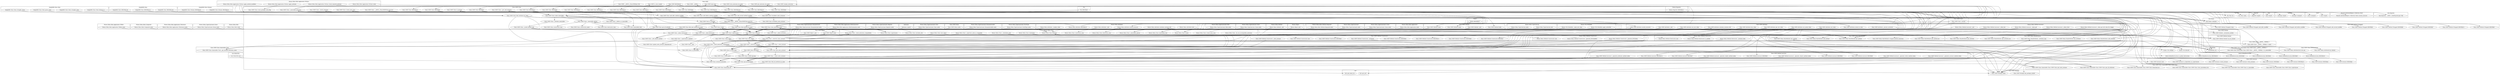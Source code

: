 digraph {
graph [overlap=false]
subgraph cluster_Class_MOP_Class_Immutable_Trait {
	label="Class::MOP::Class::Immutable::Trait";
	"Class::MOP::Class::Immutable::Trait::_get_mutable_metaclass_name";
}
subgraph cluster_Moose_Meta_Role_Application_ToRole {
	label="Moose::Meta::Role::Application::ToRole";
	"Moose::Meta::Role::Application::ToRole::meta";
}
subgraph cluster_Moose_Meta_Role_Composite {
	label="Moose::Meta::Role::Composite";
	"Moose::Meta::Role::Composite::meta";
}
subgraph cluster_MooseX_AttributeHelpers_Collection_Hash {
	label="MooseX::AttributeHelpers::Collection::Hash";
	"MooseX::AttributeHelpers::Collection::Hash::install_accessors";
}
subgraph cluster_Moose_Meta_Role_Application_ToInstance {
	label="Moose::Meta::Role::Application::ToInstance";
	"Moose::Meta::Role::Application::ToInstance::meta";
}
subgraph cluster_List_MoreUtils {
	label="List::MoreUtils";
	"List::MoreUtils::all";
}
subgraph cluster_Class_MOP_Module {
	label="Class::MOP::Module";
	"Class::MOP::Module::_instantiate_module";
}
subgraph cluster_warnings {
	label="warnings";
	"warnings::unimport";
	"warnings::import";
}
subgraph cluster_Moose_Exporter {
	label="Moose::Exporter";
	"Moose::Exporter::BEGIN@11";
}
subgraph cluster_Moose_Meta_TypeConstraint_Enum {
	label="Moose::Meta::TypeConstraint::Enum";
	"Moose::Meta::TypeConstraint::Enum::meta";
}
subgraph cluster_SimpleDB_Class_Item {
	label="SimpleDB::Class::Item";
	"SimpleDB::Class::Item::stringify_value";
	"SimpleDB::Class::Item::belongs_to";
	"SimpleDB::Class::Item::parse_value";
	"SimpleDB::Class::Item::stringify_values";
}
subgraph cluster_Class_MOP_Mixin_HasMethods {
	label="Class::MOP::Mixin::HasMethods";
	"Class::MOP::Mixin::HasMethods::has_method";
	"Class::MOP::Mixin::HasMethods::add_method";
	"Class::MOP::Mixin::HasMethods::get_method_list";
	"Class::MOP::Mixin::HasMethods::wrapped_method_metaclass";
	"Class::MOP::Mixin::HasMethods::get_method";
}
subgraph cluster_Moose_Meta_Role {
	label="Moose::Meta::Role";
	"Moose::Meta::Role::meta";
}
subgraph cluster_Class_MOP_Method_Inlined {
	label="Class::MOP::Method::Inlined";
	"Class::MOP::Method::Inlined::can_be_inlined";
}
subgraph cluster_Moose {
	label="Moose";
	"Moose::BEGIN@37";
}
subgraph cluster_Moose_Meta_TypeConstraint_Parameterized {
	label="Moose::Meta::TypeConstraint::Parameterized";
	"Moose::Meta::TypeConstraint::Parameterized::meta";
}
subgraph cluster_Moose_Util_MetaRole {
	label="Moose::Util::MetaRole";
	"Moose::Util::MetaRole::_make_new_class";
	"Moose::Util::MetaRole::apply_metaroles";
}
subgraph cluster_mro {
	label="mro";
	"mro::get_linear_isa";
	"mro::get_mro";
}
subgraph cluster_Moose_Meta_Role_Application_RoleSummation {
	label="Moose::Meta::Role::Application::RoleSummation";
	"Moose::Meta::Role::Application::RoleSummation::meta";
}
subgraph cluster_Moose_Meta_TypeConstraint_Registry {
	label="Moose::Meta::TypeConstraint::Registry";
	"Moose::Meta::TypeConstraint::Registry::meta";
}
subgraph cluster_Moose_Meta_Method_Constructor {
	label="Moose::Meta::Method::Constructor";
	"Moose::Meta::Method::Constructor::_generate_BUILDALL";
	"Moose::Meta::Method::Constructor::_generate_BUILDARGS";
	"Moose::Meta::Method::Constructor::new";
}
subgraph cluster_Try_Tiny {
	label="Try::Tiny";
	"Try::Tiny::catch";
	"Try::Tiny::try";
}
subgraph cluster_Sub_Name {
	label="Sub::Name";
	"Sub::Name::subname";
}
subgraph cluster_metaclass {
	label="metaclass";
	"metaclass::import";
}
subgraph cluster_Scalar_Util {
	label="Scalar::Util";
	"Scalar::Util::reftype";
	"Scalar::Util::blessed";
}
subgraph cluster_Moose_Meta_TypeConstraint_Class {
	label="Moose::Meta::TypeConstraint::Class";
	"Moose::Meta::TypeConstraint::Class::meta";
}
subgraph cluster_UNIVERSAL {
	label="UNIVERSAL";
	"UNIVERSAL::isa";
}
subgraph cluster_Class_MOP_Method_Wrapped {
	label="Class::MOP::Method::Wrapped";
	"Class::MOP::Method::Wrapped::BEGIN@14";
	"Class::MOP::Method::Wrapped::BEGIN@5";
	"Class::MOP::Method::Wrapped::add_around_modifier";
	"Class::MOP::Method::Wrapped::wrap";
	"Class::MOP::Method::Wrapped::BEGIN@8";
	"Class::MOP::Method::Wrapped::BEGIN@7";
	"Class::MOP::Method::Wrapped::BEGIN@4";
	"Class::MOP::Method::Wrapped::add_after_modifier";
	"Class::MOP::Method::Wrapped::add_before_modifier";
}
subgraph cluster_Moose_Meta_Class {
	label="Moose::Meta::Class";
	"Moose::Meta::Class::reinitialize";
	"Moose::Meta::Class::new_object";
	"Moose::Meta::Class::excludes_role";
	"Moose::Meta::Class::_immutable_options";
	"Moose::Meta::Class::immutable_trait";
	"Moose::Meta::Class::initialize";
	"Moose::Meta::Class::superclasses";
	"Moose::Meta::Class::_reinitialize_with";
	"Moose::Meta::Class::_superclass_meta_is_compatible";
	"Moose::Meta::Class::create";
	"Moose::Meta::Class::constructor_class";
	"Moose::Meta::Class::create_anon_class";
	"Moose::Meta::Class::_fix_one_incompatible_metaclass";
	"Moose::Meta::Class::destructor_class";
	"Moose::Meta::Class::_check_metaclass_compatibility";
}
subgraph cluster_Moose_Meta_Method_Destructor {
	label="Moose::Meta::Method::Destructor";
	"Moose::Meta::Method::Destructor::_initialize_body";
	"Moose::Meta::Method::Destructor::new";
	"Moose::Meta::Method::Destructor::is_needed";
}
subgraph cluster_SimpleDB_Class {
	label="SimpleDB::Class";
	"SimpleDB::Class::BEGIN@139";
	"SimpleDB::Class::BEGIN@141";
	"SimpleDB::Class::BEGIN@140";
}
subgraph cluster_Class_MOP_Class___ANON___SERIAL_1 {
	label="Class::MOP::Class::__ANON__::SERIAL::1";
	"Class::MOP::Class::__ANON__::SERIAL::1::meta";
}
subgraph cluster_Class_MOP_Mixin {
	label="Class::MOP::Mixin";
	"Class::MOP::Mixin::meta";
}
subgraph cluster_Class_MOP_Method_Accessor {
	label="Class::MOP::Method::Accessor";
	"Class::MOP::Method::Accessor::_generate_accessor_method_inline";
	"Class::MOP::Method::Accessor::_generate_writer_method_inline";
	"Class::MOP::Method::Accessor::BEGIN@7";
	"Class::MOP::Method::Accessor::BEGIN@14";
	"Class::MOP::Method::Accessor::_generate_clearer_method_inline";
	"Class::MOP::Method::Accessor::BEGIN@5";
	"Class::MOP::Method::Accessor::_generate_reader_method_inline";
	"Class::MOP::Method::Accessor::BEGIN@8";
	"Class::MOP::Method::Accessor::BEGIN@4";
	"Class::MOP::Method::Accessor::_generate_predicate_method_inline";
}
subgraph cluster_Sub_Exporter {
	label="Sub::Exporter";
	"Sub::Exporter::__ANON__[Sub/Exporter.pm:756]";
}
subgraph cluster_Moose_Meta_TypeConstraint_Parameterizable {
	label="Moose::Meta::TypeConstraint::Parameterizable";
	"Moose::Meta::TypeConstraint::Parameterizable::meta";
}
subgraph cluster_Moose_Meta_TypeConstraint_DuckType {
	label="Moose::Meta::TypeConstraint::DuckType";
	"Moose::Meta::TypeConstraint::DuckType::meta";
}
subgraph cluster_SimpleDB_Class_Domain {
	label="SimpleDB::Class::Domain";
	"SimpleDB::Class::Domain::BEGIN@18";
	"SimpleDB::Class::Domain::BEGIN@19";
}
subgraph cluster_Class_MOP_Object {
	label="Class::MOP::Object";
	"Class::MOP::Object::_new";
	"Class::MOP::Object::meta";
}
subgraph cluster_base {
	label="base";
	"base::import";
}
subgraph cluster_strict {
	label="strict";
	"strict::import";
	"strict::unimport";
}
subgraph cluster_Devel_GlobalDestruction {
	label="Devel::GlobalDestruction";
	"Devel::GlobalDestruction::BEGIN@5";
	"Devel::GlobalDestruction::BEGIN@26";
	"Devel::GlobalDestruction::BEGIN@8";
	"Devel::GlobalDestruction::BEGIN@6";
	"Devel::GlobalDestruction::in_global_destruction";
	"Devel::GlobalDestruction::BEGIN@10";
}
subgraph cluster_Class_MOP_Instance {
	label="Class::MOP::Instance";
	"Class::MOP::Instance::create_instance";
	"Class::MOP::Instance::is_dependent_on_superclasses";
	"Class::MOP::Instance::BEGIN@5";
	"Class::MOP::Instance::new";
	"Class::MOP::Instance::BEGIN@4";
	"Class::MOP::Instance::clone_instance";
	"Class::MOP::Instance::BEGIN@7";
	"Class::MOP::Instance::BEGIN@13";
}
subgraph cluster_Class_MOP_Class {
	label="Class::MOP::Class";
	"Class::MOP::Class::find_attribute_by_name";
	"Class::MOP::Class::BEGIN@14";
	"Class::MOP::Class::linearized_isa";
	"Class::MOP::Class::class_precedence_list";
	"Class::MOP::Class::make_immutable";
	"Class::MOP::Class::BEGIN@9";
	"Class::MOP::Class::_immutable_metaclass";
	"Class::MOP::Class::BEGIN@13";
	"Class::MOP::Class::immutable_trait";
	"Class::MOP::Class::_construct_instance";
	"Class::MOP::Class::find_all_methods_by_name";
	"Class::MOP::Class::is_pristine";
	"Class::MOP::Class::__ANON__[Class/MOP/Class.pm:678]";
	"Class::MOP::Class::find_method_by_name";
	"Class::MOP::Class::reset_package_cache_flag";
	"Class::MOP::Class::create";
	"Class::MOP::Class::instance_metaclass";
	"Class::MOP::Class::constructor_name";
	"Class::MOP::Class::_immutable_options";
	"Class::MOP::Class::DESTROY";
	"Class::MOP::Class::CORE:match";
	"Class::MOP::Class::BEGIN@22";
	"Class::MOP::Class::_check_metaclass_compatibility";
	"Class::MOP::Class::is_mutable";
	"Class::MOP::Class::destructor_class";
	"Class::MOP::Class::BEGIN@7";
	"Class::MOP::Class::_install_inlined_code";
	"Class::MOP::Class::add_before_method_modifier";
	"Class::MOP::Class::BEGIN@244";
	"Class::MOP::Class::invalidate_meta_instances";
	"Class::MOP::Class::BEGIN@10";
	"Class::MOP::Class::add_around_method_modifier";
	"Class::MOP::Class::BEGIN@4";
	"Class::MOP::Class::_superclasses_updated";
	"Class::MOP::Class::constructor_class";
	"Class::MOP::Class::_clone_instance";
	"Class::MOP::Class::_initialize_immutable";
	"Class::MOP::Class::_post_add_attribute";
	"Class::MOP::Class::invalidate_meta_instance";
	"Class::MOP::Class::add_after_method_modifier";
	"Class::MOP::Class::BEGIN@8";
	"Class::MOP::Class::new_object";
	"Class::MOP::Class::_inline_accessors";
	"Class::MOP::Class::BEGIN@223";
	"Class::MOP::Class::is_anon_class";
	"Class::MOP::Class::clone_object";
	"Class::MOP::Class::BEGIN@5";
	"Class::MOP::Class::find_next_method_by_name";
	"Class::MOP::Class::_inline_constructor";
	"Class::MOP::Class::CORE:regcomp";
	"Class::MOP::Class::create_anon_class";
	"Class::MOP::Class::get_all_attributes";
	"Class::MOP::Class::_rebless_as_immutable";
	"Class::MOP::Class::_new";
	"Class::MOP::Class::superclasses";
	"Class::MOP::Class::__ANON__[Class/MOP/Class.pm:515]";
	"Class::MOP::Class::BEGIN@15";
	"Class::MOP::Class::initialize";
	"Class::MOP::Class::BEGIN@16";
	"Class::MOP::Class::is_immutable";
	"Class::MOP::Class::_construct_class_instance";
	"Class::MOP::Class::get_meta_instance";
	"Class::MOP::Class::_inline_destructor";
	"Class::MOP::Class::get_all_methods";
	"Class::MOP::Class::_create_meta_instance";
	"Class::MOP::Class::_add_inlined_method";
	"Class::MOP::Class::_attach_attribute";
	"Class::MOP::Class::BEGIN@257";
	"Class::MOP::Class::BEGIN@12";
	"Class::MOP::Class::update_meta_instance_dependencies";
}
subgraph cluster_Class_MOP {
	label="Class::MOP";
	"Class::MOP::__ANON__[Class/MOP.pm:103]";
	"Class::MOP::is_class_loaded";
	"Class::MOP::__ANON__";
	"Class::MOP::store_metaclass_by_name";
	"Class::MOP::BEGIN@18";
	"Class::MOP::get_metaclass_by_name";
	"Class::MOP::weaken_metaclass";
	"Class::MOP::load_class";
}
subgraph cluster_Class_MOP_Method_Constructor {
	label="Class::MOP::Method::Constructor";
	"Class::MOP::Method::Constructor::BEGIN@5";
	"Class::MOP::Method::Constructor::BEGIN@4";
	"Class::MOP::Method::Constructor::BEGIN@7";
	"Class::MOP::Method::Constructor::BEGIN@14";
	"Class::MOP::Method::Constructor::_attributes";
	"Class::MOP::Method::Constructor::BEGIN@8";
	"Class::MOP::Method::Constructor::new";
	"Class::MOP::Method::Constructor::_meta_instance";
}
subgraph cluster_Moose_Meta_TypeConstraint_Role {
	label="Moose::Meta::TypeConstraint::Role";
	"Moose::Meta::TypeConstraint::Role::meta";
}
subgraph cluster_Moose_Meta_TypeCoercion_Union {
	label="Moose::Meta::TypeCoercion::Union";
	"Moose::Meta::TypeCoercion::Union::meta";
}
subgraph cluster_Moose_Meta_Method {
	label="Moose::Meta::Method";
	"Moose::Meta::Method::_new";
}
subgraph cluster_Exporter {
	label="Exporter";
	"Exporter::import";
}
subgraph cluster_Class_MOP_Class_Immutable_Class_MOP_Class {
	label="Class::MOP::Class::Immutable::Class::MOP::Class";
	"Class::MOP::Class::Immutable::Class::MOP::Class::get_meta_instance";
	"Class::MOP::Class::Immutable::Class::MOP::Class::get_all_attributes";
	"Class::MOP::Class::Immutable::Class::MOP::Class::class_precedence_list";
	"Class::MOP::Class::Immutable::Class::MOP::Class::is_immutable";
	"Class::MOP::Class::Immutable::Class::MOP::Class::linearized_isa";
	"Class::MOP::Class::Immutable::Class::MOP::Class::superclasses";
}
subgraph cluster_Class_MOP_Attribute {
	label="Class::MOP::Attribute";
	"Class::MOP::Attribute::set_raw_value";
	"Class::MOP::Attribute::attach_to_class";
	"Class::MOP::Attribute::install_accessors";
	"Class::MOP::Attribute::_new";
	"Class::MOP::Attribute::has_value";
	"Class::MOP::Attribute::get_raw_value";
	"Class::MOP::Attribute::_process_accessors";
	"Class::MOP::Attribute::set_initial_value";
	"Class::MOP::Attribute::initialize_instance_slot";
	"Class::MOP::Attribute::set_value";
}
subgraph cluster_Moose_Object {
	label="Moose::Object";
	"Moose::Object::new";
}
subgraph cluster_Class_MOP_Class_ {
	label="Class::MOP::Class:";
	"Class::MOP::Class:::around";
}
subgraph cluster_Class_MOP_Package {
	label="Class::MOP::Package";
	"Class::MOP::Package::name";
	"Class::MOP::Package::get_package_symbol";
}
subgraph cluster_Moose_Meta_Role_Method_Required {
	label="Moose::Meta::Role::Method::Required";
	"Moose::Meta::Role::Method::Required::meta";
}
subgraph cluster_Moose_Meta_Attribute {
	label="Moose::Meta::Attribute";
	"Moose::Meta::Attribute::_weaken_value";
	"Moose::Meta::Attribute::initialize_instance_slot";
	"Moose::Meta::Attribute::BEGIN@18";
	"Moose::Meta::Attribute::_new";
	"Moose::Meta::Attribute::install_accessors";
	"Moose::Meta::Attribute::new";
}
subgraph cluster_Class_MOP_Mixin_AttributeCore {
	label="Class::MOP::Mixin::AttributeCore";
	"Class::MOP::Mixin::AttributeCore::default";
	"Class::MOP::Mixin::AttributeCore::init_arg";
}
subgraph cluster_Class_MOP_Mixin_HasAttributes {
	label="Class::MOP::Mixin::HasAttributes";
	"Class::MOP::Mixin::HasAttributes::get_attribute_list";
	"Class::MOP::Mixin::HasAttributes::get_attribute";
	"Class::MOP::Mixin::HasAttributes::_attribute_map";
	"Class::MOP::Mixin::HasAttributes::add_attribute";
	"Class::MOP::Mixin::HasAttributes::has_attribute";
}
subgraph cluster_Moose_Meta_Method_Accessor {
	label="Moose::Meta::Method::Accessor";
	"Moose::Meta::Method::Accessor::_inline_has";
	"Moose::Meta::Method::Accessor::_inline_get";
	"Moose::Meta::Method::Accessor::_inline_store";
	"Moose::Meta::Method::Accessor::_inline_get_old_value_for_trigger";
	"Moose::Meta::Method::Accessor::_new";
}
subgraph cluster_Class_MOP_Method {
	label="Class::MOP::Method";
	"Class::MOP::Method::name";
	"Class::MOP::Method::clone";
	"Class::MOP::Method::_new";
	"Class::MOP::Method::body";
}
subgraph cluster_Moose_Meta_TypeConstraint {
	label="Moose::Meta::TypeConstraint";
	"Moose::Meta::TypeConstraint::meta";
}
subgraph cluster_Foo {
	label="Foo";
	"Foo::BEGIN@3";
}
subgraph cluster_Moose_Meta_TypeConstraint_Union {
	label="Moose::Meta::TypeConstraint::Union";
	"Moose::Meta::TypeConstraint::Union::meta";
}
subgraph cluster_Moose_Meta_TypeCoercion {
	label="Moose::Meta::TypeCoercion";
	"Moose::Meta::TypeCoercion::new";
	"Moose::Meta::TypeCoercion::meta";
}
subgraph cluster_Moose_Meta_Role_Application {
	label="Moose::Meta::Role::Application";
	"Moose::Meta::Role::Application::meta";
}
subgraph cluster_Class_MOP_Class_Immutable_Class_MOP_Class___ANON___SERIAL_1 {
	label="Class::MOP::Class::Immutable::Class::MOP::Class::__ANON__::SERIAL::1";
	"Class::MOP::Class::Immutable::Class::MOP::Class::__ANON__::SERIAL::1::is_immutable";
}
subgraph cluster_Moose_Meta_Role_Application_ToClass {
	label="Moose::Meta::Role::Application::ToClass";
	"Moose::Meta::Role::Application::ToClass::meta";
	"Moose::Meta::Role::Application::ToClass::check_required_methods";
	"Moose::Meta::Role::Application::ToClass::apply_methods";
	"Moose::Meta::Role::Application::ToClass::apply_method_modifiers";
}
"Class::MOP::Class::find_attribute_by_name" -> "Class::MOP::Class::linearized_isa";
"Class::MOP::Class::_check_metaclass_compatibility" -> "Class::MOP::Class::linearized_isa";
"Class::MOP::Class::get_all_attributes" -> "Class::MOP::Class::linearized_isa";
"Class::MOP::Class::find_method_by_name" -> "Class::MOP::Class::linearized_isa";
"Class::MOP::Class:::around" -> "Class::MOP::Class::linearized_isa";
"Class::MOP::Class::find_all_methods_by_name" -> "Class::MOP::Class::linearized_isa";
"Class::MOP::Class::find_next_method_by_name" -> "Class::MOP::Class::linearized_isa";
"Class::MOP::Class::get_all_methods" -> "Class::MOP::Class::linearized_isa";
"Class::MOP::BEGIN@18" -> "Class::MOP::Class::BEGIN@14";
"SimpleDB::Class::Item::stringify_value" -> "Class::MOP::Class::find_attribute_by_name";
"SimpleDB::Class::Item::parse_value" -> "Class::MOP::Class::find_attribute_by_name";
"SimpleDB::Class::Item::stringify_values" -> "Class::MOP::Class::find_attribute_by_name";
"Class::MOP::Class::_immutable_metaclass" -> "Class::MOP::Class::find_attribute_by_name";
"Class::MOP::Class::_immutable_metaclass" -> "Moose::Meta::Class::immutable_trait";
"Class::MOP::Class::_immutable_options" -> "Moose::Meta::Class::immutable_trait";
"Class::MOP::Class::_create_meta_instance" -> "Class::MOP::Instance::new";
"Class::MOP::Class::BEGIN@15" -> "Sub::Exporter::__ANON__[Sub/Exporter.pm:756]";
"Class::MOP::BEGIN@18" -> "Class::MOP::Class::BEGIN@9";
"Class::MOP::Class::_rebless_as_immutable" -> "Class::MOP::Class::_immutable_metaclass";
"Class::MOP::Class::find_attribute_by_name" -> "Class::MOP::Class::Immutable::Class::MOP::Class::linearized_isa";
"Class::MOP::Class::get_all_attributes" -> "Class::MOP::Class::Immutable::Class::MOP::Class::linearized_isa";
"Class::MOP::Class::_post_add_attribute" -> "Try::Tiny::try";
"Class::MOP::Class::_clone_instance" -> "Class::MOP::Attribute::set_value";
"Class::MOP::Class::_immutable_metaclass" -> "Class::MOP::load_class";
"Class::MOP::Class::_inline_destructor" -> "Class::MOP::load_class";
"Class::MOP::Class::_inline_constructor" -> "Class::MOP::load_class";
"Class::MOP::Class::_inline_destructor" -> "Moose::Meta::Method::Destructor::is_needed";
"Class::MOP::Class::find_attribute_by_name" -> "Class::MOP::Mixin::HasAttributes::get_attribute";
"Class::MOP::Class::_inline_accessors" -> "Class::MOP::Mixin::HasAttributes::get_attribute";
"Moose::Meta::Method::Constructor::_generate_BUILDALL" -> "Class::MOP::Class::find_all_methods_by_name";
"Moose::Meta::Method::Destructor::_initialize_body" -> "Class::MOP::Class::find_all_methods_by_name";
"Class::MOP::Class::BEGIN@223" -> "warnings::unimport";
"Class::MOP::Class::BEGIN@244" -> "warnings::unimport";
"Class::MOP::Class::BEGIN@14" -> "Exporter::import";
"Class::MOP::Class::BEGIN@12" -> "Exporter::import";
"Class::MOP::Class::BEGIN@13" -> "Exporter::import";
"Class::MOP::Class::BEGIN@16" -> "Exporter::import";
"Class::MOP::Class::BEGIN@15" -> "Devel::GlobalDestruction::BEGIN@5";
"Class::MOP::Class::add_around_method_modifier" -> "Class::MOP::Class::__ANON__[Class/MOP/Class.pm:678]";
"Class::MOP::Class::add_before_method_modifier" -> "Class::MOP::Class::__ANON__[Class/MOP/Class.pm:678]";
"Class::MOP::Class::add_after_method_modifier" -> "Class::MOP::Class::__ANON__[Class/MOP/Class.pm:678]";
"Moose::Meta::Class::create" -> "Class::MOP::Class::create";
"Class::MOP::Class::_immutable_metaclass" -> "Class::MOP::Class::create";
"Moose::Meta::Class::reinitialize" -> "Class::MOP::Class::instance_metaclass";
"List::MoreUtils::all" -> "Class::MOP::Class::instance_metaclass";
"Class::MOP::Class::_create_meta_instance" -> "Class::MOP::Class::instance_metaclass";
"Class::MOP::Class::_check_metaclass_compatibility" -> "Class::MOP::Class::instance_metaclass";
"Class::MOP::Method::Accessor::_generate_accessor_method_inline" -> "Class::MOP::Class::instance_metaclass";
"Class::MOP::Method::Accessor::_generate_writer_method_inline" -> "Class::MOP::Class::instance_metaclass";
"Class::MOP::Method::Accessor::_generate_clearer_method_inline" -> "Class::MOP::Class::instance_metaclass";
"Moose::Meta::Class::_reinitialize_with" -> "Class::MOP::Class::instance_metaclass";
"Class::MOP::Attribute::_process_accessors" -> "Class::MOP::Class::instance_metaclass";
"Moose::Meta::Class::_superclass_meta_is_compatible" -> "Class::MOP::Class::instance_metaclass";
"Class::MOP::Method::Accessor::_generate_reader_method_inline" -> "Class::MOP::Class::instance_metaclass";
"Class::MOP::Method::Accessor::_generate_predicate_method_inline" -> "Class::MOP::Class::instance_metaclass";
"Class::MOP::Class::_immutable_options" -> "Class::MOP::Class::constructor_name";
"Class::MOP::Class::_clone_instance" -> "Class::MOP::Mixin::AttributeCore::init_arg";
"Class::MOP::Class::is_anon_class" -> "Class::MOP::Class::CORE:match";
"Class::MOP::Class::DESTROY" -> "Class::MOP::Class::CORE:match";
"Class::MOP::Class::_immutable_metaclass" -> "Class::MOP::Method::clone";
"Class::MOP::Class::_construct_class_instance" -> "Class::MOP::Class::_check_metaclass_compatibility";
"Class::MOP::Class::superclasses" -> "Class::MOP::Class::_check_metaclass_compatibility";
"Moose::Meta::Class::_check_metaclass_compatibility" -> "Class::MOP::Class::_check_metaclass_compatibility";
"Class::MOP::Class::BEGIN@9" -> "Class::MOP::Method::Accessor::BEGIN@7";
"Foo::BEGIN@3" -> "Class::MOP::Class::is_mutable";
"Moose::Meta::Attribute::BEGIN@18" -> "Class::MOP::Class::is_mutable";
"Class::MOP::Class::make_immutable" -> "Class::MOP::Class::is_mutable";
"Class::MOP::Class::BEGIN@7" -> "Class::MOP::Instance::BEGIN@4";
"Class::MOP::Class::_immutable_options" -> "Class::MOP::Class::destructor_class";
"Moose::Meta::Role::Application::ToClass::apply_method_modifiers" -> "Class::MOP::Class::add_before_method_modifier";
"Class::MOP::Class::find_attribute_by_name" -> "Class::MOP::Mixin::HasAttributes::has_attribute";
"Class::MOP::Class::_construct_instance" -> "Moose::Meta::Attribute::initialize_instance_slot";
"Class::MOP::BEGIN@18" -> "Class::MOP::Class::BEGIN@10";
"Class::MOP::Class::_post_add_attribute" -> "Class::MOP::Class::invalidate_meta_instances";
"Class::MOP::Class::_immutable_metaclass" -> "Class::MOP::Class::add_around_method_modifier";
"Moose::Meta::Role::Application::ToClass::apply_method_modifiers" -> "Class::MOP::Class::add_around_method_modifier";
"Class::MOP::Class::superclasses" -> "Class::MOP::Class::_superclasses_updated";
"Class::MOP::Class::find_next_method_by_name" -> "Class::MOP::Mixin::HasMethods::get_method";
"Class::MOP::Class::__ANON__[Class/MOP/Class.pm:678]" -> "Class::MOP::Mixin::HasMethods::get_method";
"Class::MOP::Class::is_pristine" -> "Class::MOP::Mixin::HasMethods::get_method";
"Class::MOP::Class::find_method_by_name" -> "Class::MOP::Mixin::HasMethods::get_method";
"Class::MOP::Class::get_all_methods" -> "Class::MOP::Mixin::HasMethods::get_method";
"Class::MOP::Class::clone_object" -> "Class::MOP::Class::_clone_instance";
"Class::MOP::Class::make_immutable" -> "Class::MOP::Class::_initialize_immutable";
"Class::MOP::Mixin::HasAttributes::add_attribute" -> "Class::MOP::Class::_post_add_attribute";
"Class::MOP::Class::BEGIN@7" -> "Class::MOP::Instance::BEGIN@7";
"Class::MOP::BEGIN@18" -> "Class::MOP::Class::BEGIN@8";
"Class::MOP::Class::is_pristine" -> "Class::MOP::Mixin::HasAttributes::get_attribute_list";
"Class::MOP::Class::_inline_accessors" -> "Class::MOP::Mixin::HasAttributes::get_attribute_list";
"Class::MOP::BEGIN@18" -> "Class::MOP::Class::BEGIN@223";
"Class::MOP::Class::BEGIN@15" -> "Devel::GlobalDestruction::BEGIN@8";
"Moose::Meta::Class::_reinitialize_with" -> "Class::MOP::Class::is_anon_class";
"Moose::Meta::Class::reinitialize" -> "Class::MOP::Class::is_anon_class";
"Class::MOP::Class::_construct_class_instance" -> "Class::MOP::Class::is_anon_class";
"Class::MOP::Class::_construct_instance" -> "Class::MOP::Class::is_anon_class";
"Class::MOP::Method::clone" -> "Class::MOP::Class::clone_object";
"Class::MOP::BEGIN@18" -> "Class::MOP::Class::BEGIN@5";
"Class::MOP::Class::_immutable_metaclass" -> "Class::MOP::Class::__ANON__::SERIAL::1::meta";
"Class::MOP::Class::_construct_class_instance" -> "Class::MOP::Class::__ANON__::SERIAL::1::meta";
"Class::MOP::Class::is_pristine" -> "Class::MOP::Mixin::HasMethods::get_method_list";
"Class::MOP::Class::get_all_methods" -> "Class::MOP::Mixin::HasMethods::get_method_list";
"Class::MOP::Method::Constructor::_attributes" -> "Class::MOP::Class::get_all_attributes";
"Class::MOP::Class::_create_meta_instance" -> "Class::MOP::Class::get_all_attributes";
"Moose::Meta::Class::new_object" -> "Class::MOP::Class::get_all_attributes";
"Class::MOP::Class:::around" -> "Class::MOP::Class::get_all_attributes";
"Class::MOP::Class::_construct_instance" -> "Class::MOP::Class::get_all_attributes";
"Class::MOP::Class::_clone_instance" -> "Class::MOP::Class::get_all_attributes";
"Moose::Meta::Attribute::new" -> "Class::MOP::Class::get_all_attributes";
"Class::MOP::Class::add_around_method_modifier" -> "Sub::Name::subname";
"Class::MOP::Class::add_before_method_modifier" -> "Sub::Name::subname";
"Class::MOP::Class::add_after_method_modifier" -> "Sub::Name::subname";
"Class::MOP::Class::__ANON__[Class/MOP/Class.pm:515]" -> "MooseX::AttributeHelpers::Collection::Hash::install_accessors";
"Class::MOP::Class::make_immutable" -> "Class::MOP::Class::_rebless_as_immutable";
"Class::MOP::Class::_clone_instance" -> "Scalar::Util::blessed";
"Class::MOP::Class::clone_object" -> "Scalar::Util::blessed";
"Class::MOP::Class::__ANON__[Class/MOP/Class.pm:678]" -> "Class::MOP::Mixin::HasMethods::wrapped_method_metaclass";
"Class::MOP::Class::_construct_class_instance" -> "Class::MOP::store_metaclass_by_name";
"Class::MOP::Class::class_precedence_list" -> "Class::MOP::__ANON__";
"Class::MOP::Class::make_immutable" -> "Moose::Meta::Class::_immutable_options";
"Class::MOP::Class::_construct_class_instance" -> "Class::MOP::Class::_new";
"Class::MOP::Class::create" -> "Class::MOP::Class::superclasses";
"Class::MOP::Class:::around" -> "Class::MOP::Class::superclasses";
"Moose::Meta::Class::superclasses" -> "Class::MOP::Class::superclasses";
"Try::Tiny::try" -> "Class::MOP::Class::__ANON__[Class/MOP/Class.pm:515]";
"Class::MOP::Class::BEGIN@7" -> "Class::MOP::Instance::BEGIN@13";
"Class::MOP::Class::_inline_destructor" -> "Class::MOP::Method::Inlined::can_be_inlined";
"Class::MOP::Class::_inline_constructor" -> "Class::MOP::Method::Inlined::can_be_inlined";
"Class::MOP::Class::add_before_method_modifier" -> "Class::MOP::Method::Wrapped::add_before_modifier";
"Class::MOP::Class::BEGIN@7" -> "Class::MOP::Instance::BEGIN@5";
"Class::MOP::BEGIN@18" -> "Class::MOP::Class::BEGIN@15";
"Class::MOP::Class::_construct_class_instance" -> "Class::MOP::Object::meta";
"Class::MOP::Class::_immutable_metaclass" -> "Class::MOP::Object::meta";
"Class::MOP::Class::create" -> "Class::MOP::Module::_instantiate_module";
"Class::MOP::Class::BEGIN@9" -> "Class::MOP::Method::Accessor::BEGIN@5";
"Moose::Meta::Class::_superclass_meta_is_compatible" -> "Class::MOP::Class::is_immutable";
"Class::MOP::Class::_check_metaclass_compatibility" -> "Class::MOP::Class::is_immutable";
"Class::MOP::Class::_construct_class_instance" -> "Class::MOP::Class::is_immutable";
"Class::MOP::Class::_immutable_metaclass" -> "Class::MOP::Class::is_immutable";
"Class::MOP::Class::initialize" -> "Class::MOP::Class::_construct_class_instance";
"Class::MOP::Class::_install_inlined_code" -> "Class::MOP::Class::_inline_destructor";
"Class::MOP::Class::_construct_instance" -> "Class::MOP::Instance::create_instance";
"Class::MOP::Class::get_meta_instance" -> "Class::MOP::Class::_create_meta_instance";
"Class::MOP::Class::add_around_method_modifier" -> "Class::MOP::Method::Wrapped::add_around_modifier";
"Class::MOP::Class::BEGIN@10" -> "Class::MOP::Method::Constructor::BEGIN@4";
"Class::MOP::Class::BEGIN@8" -> "Class::MOP::Method::Wrapped::BEGIN@8";
"Class::MOP::Class::_immutable_metaclass" -> "Class::MOP::Mixin::AttributeCore::default";
"Class::MOP::Class::class_precedence_list" -> "Class::MOP::Class::Immutable::Class::MOP::Class::superclasses";
"Class::MOP::Mixin::HasAttributes::add_attribute" -> "Class::MOP::Class::_attach_attribute";
"Class::MOP::BEGIN@18" -> "Class::MOP::Class::BEGIN@257";
"Class::MOP::BEGIN@18" -> "Class::MOP::Class::BEGIN@12";
"Class::MOP::Class::_construct_instance" -> "Class::MOP::Class::Immutable::Class::MOP::Class::get_all_attributes";
"Class::MOP::Class::_clone_instance" -> "Class::MOP::Class::Immutable::Class::MOP::Class::get_all_attributes";
"Class::MOP::Class::_inline_destructor" -> "Moose::Meta::Method::Destructor::new";
"Class::MOP::Class::_construct_instance" -> "Class::MOP::Attribute::initialize_instance_slot";
"Class::MOP::Class::_superclasses_updated" -> "Class::MOP::Class::update_meta_instance_dependencies";
"Class::MOP::Class::_immutable_options" -> "Moose::Meta::Class::constructor_class";
"Class::MOP::Class::_inline_constructor" -> "Class::MOP::Method::Constructor::new";
"Class::MOP::Class::class_precedence_list" -> "Class::MOP::Class::class_precedence_list";
"Moose::Meta::Class::excludes_role" -> "Class::MOP::Class::class_precedence_list";
"Class::MOP::Class:::around" -> "Class::MOP::Class::class_precedence_list";
"Class::MOP::Class::_check_metaclass_compatibility" -> "Class::MOP::Class::Immutable::Class::MOP::Class::is_immutable";
"Class::MOP::Class::_immutable_metaclass" -> "Class::MOP::Class::Immutable::Class::MOP::Class::is_immutable";
"Class::MOP::Class::DESTROY" -> "Devel::GlobalDestruction::in_global_destruction";
"Class::MOP::Class::find_attribute_by_name" -> "Moose::Meta::Class::initialize";
"Class::MOP::Class::class_precedence_list" -> "Moose::Meta::Class::initialize";
"Class::MOP::Class::find_next_method_by_name" -> "Moose::Meta::Class::initialize";
"Class::MOP::Class::get_all_attributes" -> "Moose::Meta::Class::initialize";
"Class::MOP::Class::find_all_methods_by_name" -> "Moose::Meta::Class::initialize";
"Class::MOP::Class::find_method_by_name" -> "Moose::Meta::Class::initialize";
"Class::MOP::Class::create" -> "Moose::Meta::Class::initialize";
"SimpleDB::Class::Domain::BEGIN@18" -> "Class::MOP::Class::make_immutable";
"Foo::BEGIN@3" -> "Class::MOP::Class::make_immutable";
"SimpleDB::Class::BEGIN@139" -> "Class::MOP::Class::make_immutable";
"Moose::Exporter::BEGIN@11" -> "Class::MOP::Class::make_immutable";
"SimpleDB::Class::BEGIN@141" -> "Class::MOP::Class::make_immutable";
"SimpleDB::Class::Domain::BEGIN@19" -> "Class::MOP::Class::make_immutable";
"SimpleDB::Class::BEGIN@140" -> "Class::MOP::Class::make_immutable";
"Class::MOP::__ANON__[Class/MOP.pm:103]" -> "Class::MOP::Class::make_immutable";
"Moose::Meta::Attribute::BEGIN@18" -> "Class::MOP::Class::make_immutable";
"Class::MOP::Class::_immutable_metaclass" -> "Class::MOP::Class::make_immutable";
"Class::MOP::Class::_construct_class_instance" -> "Class::MOP::weaken_metaclass";
"Class::MOP::Class::BEGIN@15" -> "Devel::GlobalDestruction::BEGIN@10";
"Class::MOP::Class::BEGIN@8" -> "Class::MOP::Method::Wrapped::BEGIN@4";
"Class::MOP::Class::BEGIN@10" -> "Class::MOP::Method::Constructor::BEGIN@8";
"Class::MOP::Class::class_precedence_list" -> "Class::MOP::Class::Immutable::Class::MOP::Class::class_precedence_list";
"Class::MOP::Class::_post_add_attribute" -> "Try::Tiny::catch";
"Class::MOP::Class::_immutable_metaclass" -> "Class::MOP::Class::immutable_trait";
"Class::MOP::Class::_immutable_options" -> "Class::MOP::Class::immutable_trait";
"Class::MOP::BEGIN@18" -> "Class::MOP::Class::BEGIN@13";
"Class::MOP::Class::_check_metaclass_compatibility" -> "Class::MOP::Class::Immutable::Class::MOP::Class::__ANON__::SERIAL::1::is_immutable";
"Class::MOP::Class::_construct_class_instance" -> "Class::MOP::Class::Immutable::Class::MOP::Class::__ANON__::SERIAL::1::is_immutable";
"Class::MOP::Class::_construct_class_instance" -> "Class::MOP::Class::_construct_instance";
"Class::MOP::Class::new_object" -> "Class::MOP::Class::_construct_instance";
"Class::MOP::Class::_immutable_metaclass" -> "Class::MOP::is_class_loaded";
"Class::MOP::Class::BEGIN@8" -> "Class::MOP::Method::Wrapped::BEGIN@7";
"Class::MOP::Class::find_all_methods_by_name" -> "Class::MOP::Mixin::HasMethods::has_method";
"Class::MOP::Class::_inline_destructor" -> "Class::MOP::Mixin::HasMethods::has_method";
"Class::MOP::Class::_inline_constructor" -> "Class::MOP::Mixin::HasMethods::has_method";
"Class::MOP::Class::_immutable_metaclass" -> "Class::MOP::Method::name";
"Moose::Meta::Class::_fix_one_incompatible_metaclass" -> "Class::MOP::Class::is_pristine";
"Moose::Meta::Role::Application::ToClass::apply_methods" -> "Class::MOP::Class::reset_package_cache_flag";
"Class::MOP::Class::_clone_instance" -> "Class::MOP::Instance::clone_instance";
"Moose::Meta::Role::Application::ToClass::check_required_methods" -> "Class::MOP::Class::find_method_by_name";
"Class::MOP::Class::_immutable_metaclass" -> "Class::MOP::Class::find_method_by_name";
"Moose::BEGIN@37" -> "Class::MOP::Class::find_method_by_name";
"Moose::Meta::Method::Destructor::is_needed" -> "Class::MOP::Class::find_method_by_name";
"Moose::Meta::Method::Constructor::_generate_BUILDARGS" -> "Class::MOP::Class::find_method_by_name";
"Class::MOP::Class::BEGIN@15" -> "Devel::GlobalDestruction::BEGIN@6";
"Class::MOP::Class::_construct_instance" -> "Scalar::Util::reftype";
"Moose::Meta::Class::_reinitialize_with" -> "Class::MOP::Class::DESTROY";
"Moose::Util::MetaRole::apply_metaroles" -> "Class::MOP::Class::DESTROY";
"Moose::Meta::Class::_immutable_options" -> "Class::MOP::Class::_immutable_options";
"Class::MOP::Class::make_immutable" -> "Class::MOP::Class::_immutable_options";
"Class::MOP::BEGIN@18" -> "Class::MOP::Class::BEGIN@22";
"Class::MOP::Class::_create_meta_instance" -> "Class::MOP::Instance::is_dependent_on_superclasses";
"Class::MOP::Class::__ANON__[Class/MOP/Class.pm:678]" -> "Class::MOP::Method::Wrapped::wrap";
"Class::MOP::Class::BEGIN@257" -> "strict::unimport";
"Class::MOP::Class::BEGIN@22" -> "base::import";
"Class::MOP::Class::class_precedence_list" -> "mro::get_mro";
"Class::MOP::Class::clone_object" -> "UNIVERSAL::isa";
"Class::MOP::Class::is_pristine" -> "UNIVERSAL::isa";
"Class::MOP::Class::__ANON__[Class/MOP/Class.pm:678]" -> "UNIVERSAL::isa";
"Class::MOP::Class::superclasses" -> "UNIVERSAL::isa";
"Class::MOP::Class::_check_metaclass_compatibility" -> "UNIVERSAL::isa";
"Class::MOP::Class::new_object" -> "UNIVERSAL::isa";
"Class::MOP::Class::_check_metaclass_compatibility" -> "Class::MOP::Class::Immutable::Trait::_get_mutable_metaclass_name";
"Class::MOP::Class::_immutable_metaclass" -> "Class::MOP::Class::Immutable::Trait::_get_mutable_metaclass_name";
"Class::MOP::Class::_construct_class_instance" -> "Class::MOP::Class::Immutable::Trait::_get_mutable_metaclass_name";
"Class::MOP::Class::BEGIN@9" -> "Class::MOP::Method::Accessor::BEGIN@8";
"Class::MOP::BEGIN@18" -> "Class::MOP::Class::BEGIN@7";
"Class::MOP::Class::_initialize_immutable" -> "Class::MOP::Class::_install_inlined_code";
"Class::MOP::Class::_construct_instance" -> "Class::MOP::Class::Immutable::Class::MOP::Class::get_meta_instance";
"Class::MOP::Class::_clone_instance" -> "Class::MOP::Class::Immutable::Class::MOP::Class::get_meta_instance";
"Class::MOP::BEGIN@18" -> "Class::MOP::Class::BEGIN@244";
"Class::MOP::BEGIN@18" -> "Class::MOP::Class::BEGIN@4";
"Class::MOP::Class::BEGIN@5" -> "warnings::import";
"Class::MOP::Class::_inline_constructor" -> "Moose::Meta::Method::Constructor::new";
"Class::MOP::Class::_immutable_options" -> "Class::MOP::Class::constructor_class";
"Class::MOP::Class::class_precedence_list" -> "Moose::Meta::Class::superclasses";
"Class::MOP::Class::create" -> "Moose::Meta::Class::superclasses";
"Class::MOP::Class::_inline_constructor" -> "Class::MOP::Mixin::HasMethods::add_method";
"Class::MOP::Class::__ANON__[Class/MOP/Class.pm:678]" -> "Class::MOP::Mixin::HasMethods::add_method";
"Class::MOP::Class::create" -> "Class::MOP::Mixin::HasMethods::add_method";
"Class::MOP::Class::_immutable_metaclass" -> "Class::MOP::Mixin::HasMethods::add_method";
"Class::MOP::Class::_inline_destructor" -> "Class::MOP::Mixin::HasMethods::add_method";
"Class::MOP::Class::invalidate_meta_instances" -> "Class::MOP::Class::invalidate_meta_instance";
"Class::MOP::Class::_immutable_options" -> "Moose::Meta::Class::destructor_class";
"SimpleDB::Class::Item::belongs_to" -> "Class::MOP::Class::add_after_method_modifier";
"Moose::Meta::Role::Application::ToClass::apply_method_modifiers" -> "Class::MOP::Class::add_after_method_modifier";
"Class::MOP::Class::_install_inlined_code" -> "Class::MOP::Class::_inline_accessors";
"Class::MOP::Object::_new" -> "Class::MOP::Class::new_object";
"Moose::Meta::TypeCoercion::new" -> "Class::MOP::Class::new_object";
"Moose::Meta::Class::new_object" -> "Class::MOP::Class::new_object";
"Class::MOP::Method::_new" -> "Class::MOP::Class::new_object";
"Class::MOP::Attribute::_new" -> "Class::MOP::Class::new_object";
"Class::MOP::Class::_attach_attribute" -> "Class::MOP::Attribute::attach_to_class";
"Class::MOP::Class::get_all_attributes" -> "Class::MOP::Mixin::HasAttributes::_attribute_map";
"Class::MOP::Class::superclasses" -> "Class::MOP::Package::get_package_symbol";
"Class::MOP::Class::BEGIN@9" -> "Class::MOP::Method::Accessor::BEGIN@14";
"Class::MOP::Class::_check_metaclass_compatibility" -> "Class::MOP::get_metaclass_by_name";
"Class::MOP::Class::_construct_class_instance" -> "Class::MOP::get_metaclass_by_name";
"Class::MOP::Class::initialize" -> "Class::MOP::get_metaclass_by_name";
"Class::MOP::Class::__ANON__[Class/MOP/Class.pm:678]" -> "Class::MOP::Class::find_next_method_by_name";
"Class::MOP::Method::Inlined::can_be_inlined" -> "Class::MOP::Class::find_next_method_by_name";
"Class::MOP::Class::_install_inlined_code" -> "Class::MOP::Class::_inline_constructor";
"Class::MOP::Class::is_anon_class" -> "Class::MOP::Class::CORE:regcomp";
"Class::MOP::Class::DESTROY" -> "Class::MOP::Class::CORE:regcomp";
"Moose::Meta::Class::create_anon_class" -> "Class::MOP::Class::create_anon_class";
"Class::MOP::Class::add_after_method_modifier" -> "Class::MOP::Method::Wrapped::add_after_modifier";
"Class::MOP::Class::_construct_class_instance" -> "Moose::Meta::Class::_check_metaclass_compatibility";
"Class::MOP::Class::superclasses" -> "Moose::Meta::Class::_check_metaclass_compatibility";
"Class::MOP::Class::BEGIN@8" -> "Class::MOP::Method::Wrapped::BEGIN@5";
"Class::MOP::Class::__ANON__[Class/MOP/Class.pm:515]" -> "Class::MOP::Attribute::install_accessors";
"Class::MOP::Class::_inline_accessors" -> "Class::MOP::Attribute::install_accessors";
"Class::MOP::Class::linearized_isa" -> "Class::MOP::Package::name";
"Class::MOP::Class::class_precedence_list" -> "Class::MOP::Package::name";
"Class::MOP::Class::is_anon_class" -> "Class::MOP::Package::name";
"Class::MOP::Class::clone_object" -> "Class::MOP::Package::name";
"Class::MOP::Class::_inline_constructor" -> "Class::MOP::Package::name";
"Class::MOP::Class::_inline_destructor" -> "Class::MOP::Package::name";
"Class::MOP::Class::__ANON__[Class/MOP/Class.pm:678]" -> "Class::MOP::Package::name";
"Class::MOP::Class::superclasses" -> "Class::MOP::Package::name";
"Class::MOP::Class::DESTROY" -> "Class::MOP::Package::name";
"Class::MOP::Class::new_object" -> "Class::MOP::Package::name";
"Class::MOP::Class::BEGIN@10" -> "Class::MOP::Method::Constructor::BEGIN@5";
"Class::MOP::Class::find_attribute_by_name" -> "Class::MOP::Class::initialize";
"Moose::Meta::Attribute::_weaken_value" -> "Class::MOP::Class::initialize";
"Class::MOP::Class::class_precedence_list" -> "Class::MOP::Class::initialize";
"Moose::Meta::TypeConstraint::Enum::meta" -> "Class::MOP::Class::initialize";
"Moose::Meta::Method::_new" -> "Class::MOP::Class::initialize";
"Moose::Meta::TypeConstraint::Union::meta" -> "Class::MOP::Class::initialize";
"Moose::Meta::Class::initialize" -> "Class::MOP::Class::initialize";
"Class::MOP::Class::find_next_method_by_name" -> "Class::MOP::Class::initialize";
"Class::MOP::Attribute::_new" -> "Class::MOP::Class::initialize";
"Class::MOP::Attribute::has_value" -> "Class::MOP::Class::initialize";
"Moose::Meta::Role::Application::RoleSummation::meta" -> "Class::MOP::Class::initialize";
"Moose::Meta::Role::Composite::meta" -> "Class::MOP::Class::initialize";
"Class::MOP::Class::get_all_attributes" -> "Class::MOP::Class::initialize";
"Class::MOP::Class::_immutable_metaclass" -> "Class::MOP::Class::initialize";
"Moose::BEGIN@37" -> "Class::MOP::Class::initialize";
"Moose::Meta::TypeConstraint::Role::meta" -> "Class::MOP::Class::initialize";
"Moose::Meta::TypeCoercion::Union::meta" -> "Class::MOP::Class::initialize";
"Moose::Meta::TypeConstraint::Parameterized::meta" -> "Class::MOP::Class::initialize";
"Moose::Meta::Role::Application::ToClass::meta" -> "Class::MOP::Class::initialize";
"Moose::Meta::TypeConstraint::Class::meta" -> "Class::MOP::Class::initialize";
"Class::MOP::Class::find_method_by_name" -> "Class::MOP::Class::initialize";
"Class::MOP::Class::create" -> "Class::MOP::Class::initialize";
"Moose::Meta::TypeCoercion::meta" -> "Class::MOP::Class::initialize";
"Moose::Meta::TypeConstraint::meta" -> "Class::MOP::Class::initialize";
"Class::MOP::Method::_new" -> "Class::MOP::Class::initialize";
"Moose::Object::new" -> "Class::MOP::Class::initialize";
"Moose::Meta::TypeConstraint::Registry::meta" -> "Class::MOP::Class::initialize";
"Class::MOP::Mixin::meta" -> "Class::MOP::Class::initialize";
"Class::MOP::Object::meta" -> "Class::MOP::Class::initialize";
"Moose::Meta::Role::Application::ToRole::meta" -> "Class::MOP::Class::initialize";
"metaclass::import" -> "Class::MOP::Class::initialize";
"Class::MOP::Attribute::set_initial_value" -> "Class::MOP::Class::initialize";
"Moose::Meta::Role::Application::meta" -> "Class::MOP::Class::initialize";
"Class::MOP::Class::get_all_methods" -> "Class::MOP::Class::initialize";
"Class::MOP::Attribute::set_raw_value" -> "Class::MOP::Class::initialize";
"Moose::Meta::Role::meta" -> "Class::MOP::Class::initialize";
"Moose::Meta::Attribute::_new" -> "Class::MOP::Class::initialize";
"Moose::Meta::Method::Accessor::_new" -> "Class::MOP::Class::initialize";
"Class::MOP::Attribute::get_raw_value" -> "Class::MOP::Class::initialize";
"Moose::Meta::TypeConstraint::Parameterizable::meta" -> "Class::MOP::Class::initialize";
"Moose::Meta::TypeConstraint::DuckType::meta" -> "Class::MOP::Class::initialize";
"Moose::Util::MetaRole::_make_new_class" -> "Class::MOP::Class::initialize";
"Moose::Meta::Role::Application::ToInstance::meta" -> "Class::MOP::Class::initialize";
"Moose::Meta::Role::Method::Required::meta" -> "Class::MOP::Class::initialize";
"Class::MOP::Class::BEGIN@10" -> "Class::MOP::Method::Constructor::BEGIN@7";
"Class::MOP::Class::BEGIN@10" -> "Class::MOP::Method::Constructor::BEGIN@14";
"Class::MOP::BEGIN@18" -> "Class::MOP::Class::BEGIN@16";
"Class::MOP::Class::linearized_isa" -> "mro::get_linear_isa";
"Class::MOP::Class::create_anon_class" -> "Moose::Meta::Class::create";
"Class::MOP::Class::_immutable_metaclass" -> "Moose::Meta::Class::create";
"Class::MOP::Class::__ANON__[Class/MOP/Class.pm:515]" -> "Moose::Meta::Attribute::install_accessors";
"Class::MOP::Class::_inline_accessors" -> "Moose::Meta::Attribute::install_accessors";
"Moose::Meta::Method::Accessor::_inline_has" -> "Class::MOP::Class::get_meta_instance";
"Class::MOP::Attribute::set_raw_value" -> "Class::MOP::Class::get_meta_instance";
"Moose::Exporter::BEGIN@11" -> "Class::MOP::Class::get_meta_instance";
"Class::MOP::Attribute::has_value" -> "Class::MOP::Class::get_meta_instance";
"Class::MOP::Class::_clone_instance" -> "Class::MOP::Class::get_meta_instance";
"Class::MOP::Attribute::get_raw_value" -> "Class::MOP::Class::get_meta_instance";
"Moose::Meta::Method::Accessor::_inline_get" -> "Class::MOP::Class::get_meta_instance";
"Class::MOP::Attribute::set_initial_value" -> "Class::MOP::Class::get_meta_instance";
"Class::MOP::Class:::around" -> "Class::MOP::Class::get_meta_instance";
"Class::MOP::Method::Constructor::_meta_instance" -> "Class::MOP::Class::get_meta_instance";
"Class::MOP::Class::_construct_instance" -> "Class::MOP::Class::get_meta_instance";
"Moose::Meta::Method::Accessor::_inline_store" -> "Class::MOP::Class::get_meta_instance";
"Moose::Meta::Method::Accessor::_inline_get_old_value_for_trigger" -> "Class::MOP::Class::get_meta_instance";
"Class::MOP::Class::_immutable_metaclass" -> "Class::MOP::Class::get_all_methods";
"Class::MOP::Class::BEGIN@8" -> "Class::MOP::Method::Wrapped::BEGIN@14";
"Class::MOP::Class::BEGIN@15" -> "Devel::GlobalDestruction::BEGIN@26";
"Class::MOP::Class::_immutable_metaclass" -> "Class::MOP::Method::body";
"Class::MOP::Class::_inline_destructor" -> "Class::MOP::Class::_add_inlined_method";
"Class::MOP::Class::_inline_constructor" -> "Class::MOP::Class::_add_inlined_method";
"Class::MOP::Class::BEGIN@4" -> "strict::import";
"Class::MOP::Class::BEGIN@9" -> "Class::MOP::Method::Accessor::BEGIN@4";
}
